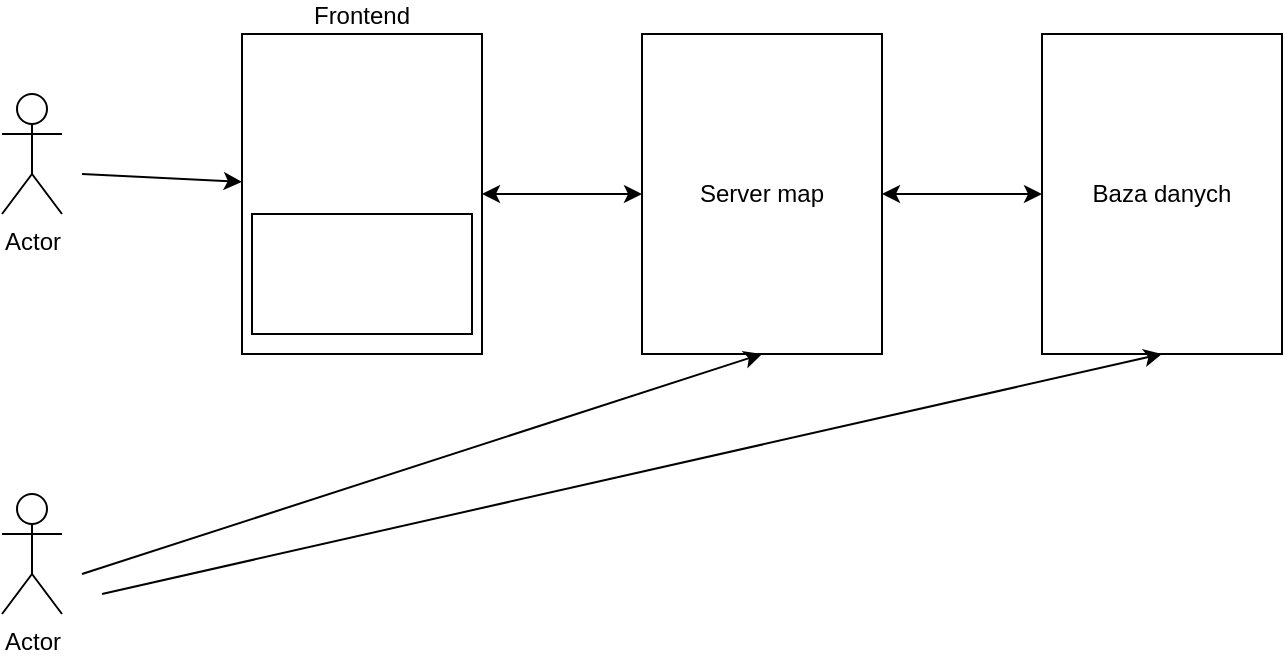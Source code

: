 <mxfile version="26.1.1">
  <diagram name="Strona-1" id="33TCWKYCTCUGe0NZEEXf">
    <mxGraphModel dx="1139" dy="624" grid="1" gridSize="10" guides="1" tooltips="1" connect="1" arrows="1" fold="1" page="1" pageScale="1" pageWidth="827" pageHeight="1169" math="0" shadow="0">
      <root>
        <mxCell id="0" />
        <mxCell id="1" parent="0" />
        <mxCell id="aml9affzUCEr892lGoD9-1" value="Frontend" style="rounded=0;whiteSpace=wrap;html=1;align=center;imageAspect=1;labelPosition=center;verticalLabelPosition=top;verticalAlign=bottom;" vertex="1" parent="1">
          <mxGeometry x="130" y="160" width="120" height="160" as="geometry" />
        </mxCell>
        <mxCell id="aml9affzUCEr892lGoD9-2" value="Server map" style="rounded=0;whiteSpace=wrap;html=1;" vertex="1" parent="1">
          <mxGeometry x="330" y="160" width="120" height="160" as="geometry" />
        </mxCell>
        <mxCell id="aml9affzUCEr892lGoD9-3" value="Baza danych" style="rounded=0;whiteSpace=wrap;html=1;" vertex="1" parent="1">
          <mxGeometry x="530" y="160" width="120" height="160" as="geometry" />
        </mxCell>
        <mxCell id="aml9affzUCEr892lGoD9-4" value="" style="endArrow=classic;startArrow=classic;html=1;rounded=0;exitX=1;exitY=0.5;exitDx=0;exitDy=0;entryX=0;entryY=0.5;entryDx=0;entryDy=0;" edge="1" parent="1" source="aml9affzUCEr892lGoD9-1" target="aml9affzUCEr892lGoD9-2">
          <mxGeometry width="50" height="50" relative="1" as="geometry">
            <mxPoint x="390" y="350" as="sourcePoint" />
            <mxPoint x="440" y="300" as="targetPoint" />
            <Array as="points">
              <mxPoint x="270" y="240" />
            </Array>
          </mxGeometry>
        </mxCell>
        <mxCell id="aml9affzUCEr892lGoD9-5" value="" style="endArrow=classic;startArrow=classic;html=1;rounded=0;exitX=1;exitY=0.5;exitDx=0;exitDy=0;" edge="1" parent="1" source="aml9affzUCEr892lGoD9-2" target="aml9affzUCEr892lGoD9-3">
          <mxGeometry width="50" height="50" relative="1" as="geometry">
            <mxPoint x="260" y="250" as="sourcePoint" />
            <mxPoint x="340" y="250" as="targetPoint" />
            <Array as="points">
              <mxPoint x="490" y="240" />
            </Array>
          </mxGeometry>
        </mxCell>
        <mxCell id="aml9affzUCEr892lGoD9-6" value="Actor" style="shape=umlActor;verticalLabelPosition=bottom;verticalAlign=top;html=1;outlineConnect=0;" vertex="1" parent="1">
          <mxGeometry x="10" y="190" width="30" height="60" as="geometry" />
        </mxCell>
        <mxCell id="aml9affzUCEr892lGoD9-7" value="" style="endArrow=classic;html=1;rounded=0;entryX=-0.001;entryY=0.462;entryDx=0;entryDy=0;entryPerimeter=0;" edge="1" parent="1" target="aml9affzUCEr892lGoD9-1">
          <mxGeometry width="50" height="50" relative="1" as="geometry">
            <mxPoint x="50" y="230" as="sourcePoint" />
            <mxPoint x="100" y="180" as="targetPoint" />
          </mxGeometry>
        </mxCell>
        <mxCell id="aml9affzUCEr892lGoD9-8" value="Actor" style="shape=umlActor;verticalLabelPosition=bottom;verticalAlign=top;html=1;outlineConnect=0;" vertex="1" parent="1">
          <mxGeometry x="10" y="390" width="30" height="60" as="geometry" />
        </mxCell>
        <mxCell id="aml9affzUCEr892lGoD9-10" value="" style="endArrow=classic;html=1;rounded=0;entryX=0.5;entryY=1;entryDx=0;entryDy=0;" edge="1" parent="1" target="aml9affzUCEr892lGoD9-2">
          <mxGeometry width="50" height="50" relative="1" as="geometry">
            <mxPoint x="50" y="430" as="sourcePoint" />
            <mxPoint x="100" y="380" as="targetPoint" />
          </mxGeometry>
        </mxCell>
        <mxCell id="aml9affzUCEr892lGoD9-11" value="" style="endArrow=classic;html=1;rounded=0;entryX=0.5;entryY=1;entryDx=0;entryDy=0;" edge="1" parent="1" target="aml9affzUCEr892lGoD9-3">
          <mxGeometry width="50" height="50" relative="1" as="geometry">
            <mxPoint x="60" y="440" as="sourcePoint" />
            <mxPoint x="400" y="330" as="targetPoint" />
          </mxGeometry>
        </mxCell>
        <mxCell id="aml9affzUCEr892lGoD9-12" value="" style="rounded=0;whiteSpace=wrap;html=1;" vertex="1" parent="1">
          <mxGeometry x="135" y="250" width="110" height="60" as="geometry" />
        </mxCell>
      </root>
    </mxGraphModel>
  </diagram>
</mxfile>

